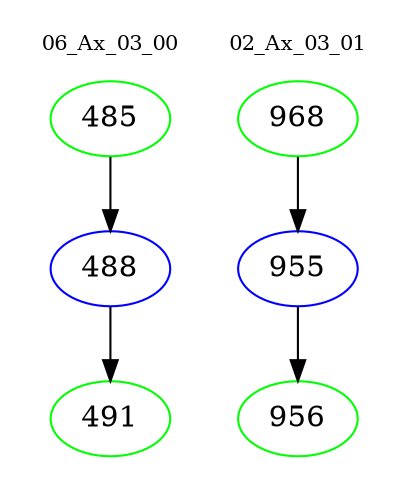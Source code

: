 digraph{
subgraph cluster_0 {
color = white
label = "06_Ax_03_00";
fontsize=10;
T0_485 [label="485", color="green"]
T0_485 -> T0_488 [color="black"]
T0_488 [label="488", color="blue"]
T0_488 -> T0_491 [color="black"]
T0_491 [label="491", color="green"]
}
subgraph cluster_1 {
color = white
label = "02_Ax_03_01";
fontsize=10;
T1_968 [label="968", color="green"]
T1_968 -> T1_955 [color="black"]
T1_955 [label="955", color="blue"]
T1_955 -> T1_956 [color="black"]
T1_956 [label="956", color="green"]
}
}
